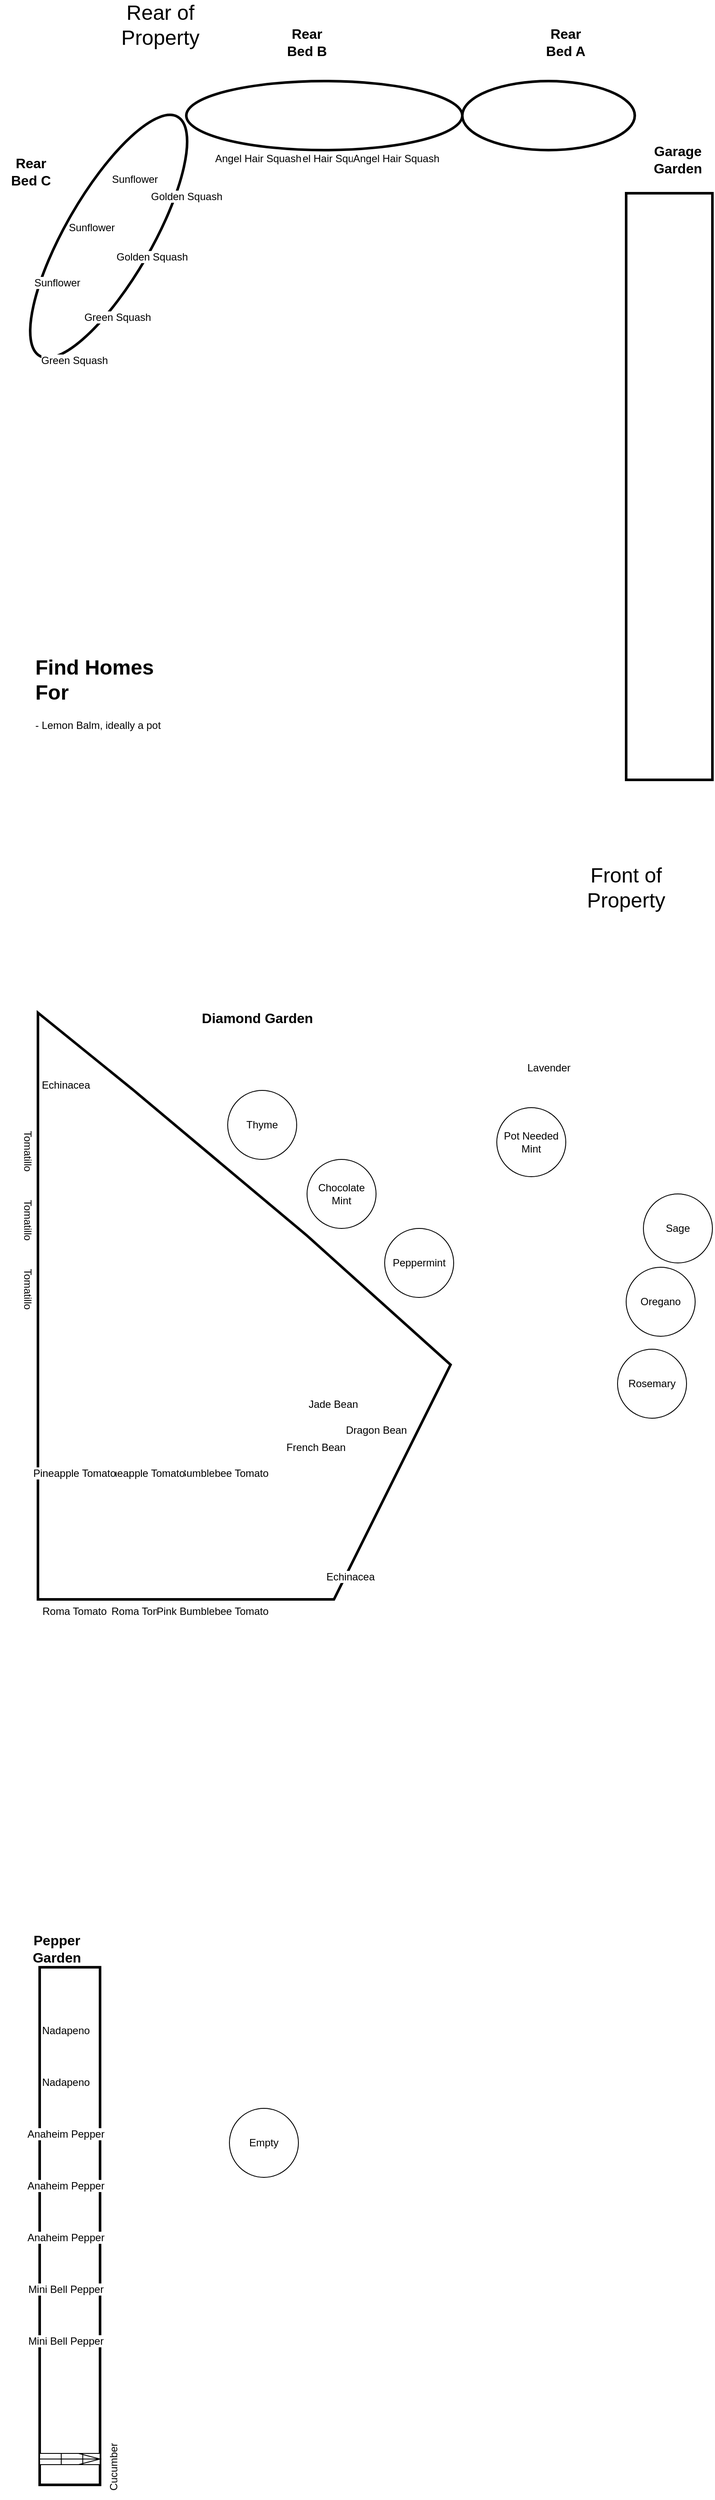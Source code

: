 <mxfile version="21.2.9" type="github">
  <diagram name="Page-1" id="4MP_wHTS5IgblKxHbQpP">
    <mxGraphModel dx="2085" dy="1739" grid="1" gridSize="10" guides="1" tooltips="1" connect="1" arrows="1" fold="1" page="1" pageScale="1" pageWidth="850" pageHeight="1100" math="0" shadow="0">
      <root>
        <mxCell id="0" />
        <mxCell id="1" parent="0" />
        <mxCell id="YDw4J4Mv-UTdzmyMiHi0-5" value="" style="rounded=0;whiteSpace=wrap;html=1;fillColor=none;strokeWidth=3;" parent="1" vertex="1">
          <mxGeometry x="-120" y="-860" width="100" height="680" as="geometry" />
        </mxCell>
        <mxCell id="YDw4J4Mv-UTdzmyMiHi0-13" value="&lt;div style=&quot;font-size: 24px;&quot;&gt;&lt;font style=&quot;font-size: 24px;&quot;&gt;Front of Property&lt;/font&gt;&lt;/div&gt;" style="text;html=1;strokeColor=none;fillColor=none;align=center;verticalAlign=middle;whiteSpace=wrap;rounded=0;movable=1;resizable=1;rotatable=1;deletable=1;editable=1;locked=0;connectable=1;" parent="1" vertex="1">
          <mxGeometry x="-150" y="-70" width="60" height="30" as="geometry" />
        </mxCell>
        <mxCell id="YDw4J4Mv-UTdzmyMiHi0-17" value="&lt;font style=&quot;font-size: 16px;&quot;&gt;&lt;b&gt;Garage Garden&lt;br&gt;&lt;/b&gt;&lt;/font&gt;" style="text;html=1;strokeColor=none;fillColor=none;align=center;verticalAlign=middle;whiteSpace=wrap;rounded=0;movable=1;resizable=1;rotatable=1;deletable=1;editable=1;locked=0;connectable=1;" parent="1" vertex="1">
          <mxGeometry x="-90" y="-914" width="60" height="30" as="geometry" />
        </mxCell>
        <mxCell id="iHK89jVl_XGPjr_3aYdO-12" value="Diamond Garden" style="group;fontStyle=1;fontSize=16;" vertex="1" connectable="0" parent="1">
          <mxGeometry x="-810" y="80" width="525" height="690" as="geometry" />
        </mxCell>
        <mxCell id="bcS_UFgCMEz7GKeuc2ld-8" value="" style="verticalLabelPosition=bottom;verticalAlign=top;html=1;shape=mxgraph.basic.polygon;polyCoords=[[0.21,0.13],[0.6,0.38],[0.92,0.6],[0.66,1],[0.48,1],[0.25,1],[0,1],[0,0]];polyline=0;movable=1;resizable=1;rotatable=1;deletable=1;editable=1;locked=0;connectable=1;gradientColor=none;fillColor=none;strokeWidth=3;container=0;" parent="iHK89jVl_XGPjr_3aYdO-12" vertex="1">
          <mxGeometry x="8" y="10" width="520" height="680" as="geometry" />
        </mxCell>
        <mxCell id="onrP9M23zTc9Jmrbzn4V-1" value="Roma Tomato" style="shape=image;html=1;verticalAlign=top;verticalLabelPosition=bottom;labelBackgroundColor=#ffffff;imageAspect=0;aspect=fixed;image=https://cdn1.iconfinder.com/data/icons/icons-for-a-site-1/64/advantage_eco_friendly-128.png;container=0;" parent="iHK89jVl_XGPjr_3aYdO-12" vertex="1">
          <mxGeometry x="10" y="610" width="80" height="80" as="geometry" />
        </mxCell>
        <mxCell id="onrP9M23zTc9Jmrbzn4V-4" value="&lt;div&gt;Pink Bumblebee Tomato&lt;/div&gt;" style="shape=image;html=1;verticalAlign=top;verticalLabelPosition=bottom;labelBackgroundColor=#ffffff;imageAspect=0;aspect=fixed;image=https://cdn1.iconfinder.com/data/icons/icons-for-a-site-1/64/advantage_eco_friendly-128.png;container=0;" parent="iHK89jVl_XGPjr_3aYdO-12" vertex="1">
          <mxGeometry x="170" y="450" width="80" height="80" as="geometry" />
        </mxCell>
        <mxCell id="onrP9M23zTc9Jmrbzn4V-5" value="&lt;div&gt;Pineapple Tomato&lt;/div&gt;" style="shape=image;html=1;verticalAlign=top;verticalLabelPosition=bottom;labelBackgroundColor=#ffffff;imageAspect=0;aspect=fixed;image=https://cdn1.iconfinder.com/data/icons/icons-for-a-site-1/64/advantage_eco_friendly-128.png;container=0;" parent="iHK89jVl_XGPjr_3aYdO-12" vertex="1">
          <mxGeometry x="90" y="450" width="80" height="80" as="geometry" />
        </mxCell>
        <mxCell id="onrP9M23zTc9Jmrbzn4V-6" value="Roma Tomato" style="shape=image;html=1;verticalAlign=top;verticalLabelPosition=bottom;labelBackgroundColor=#ffffff;imageAspect=0;aspect=fixed;image=https://cdn1.iconfinder.com/data/icons/icons-for-a-site-1/64/advantage_eco_friendly-128.png;container=0;" parent="iHK89jVl_XGPjr_3aYdO-12" vertex="1">
          <mxGeometry x="90" y="610" width="80" height="80" as="geometry" />
        </mxCell>
        <mxCell id="onrP9M23zTc9Jmrbzn4V-7" value="&lt;div&gt;Pink Bumblebee Tomato&lt;/div&gt;" style="shape=image;html=1;verticalAlign=top;verticalLabelPosition=bottom;labelBackgroundColor=#ffffff;imageAspect=0;aspect=fixed;image=https://cdn1.iconfinder.com/data/icons/icons-for-a-site-1/64/advantage_eco_friendly-128.png;container=0;" parent="iHK89jVl_XGPjr_3aYdO-12" vertex="1">
          <mxGeometry x="170" y="610" width="80" height="80" as="geometry" />
        </mxCell>
        <mxCell id="onrP9M23zTc9Jmrbzn4V-8" value="&lt;div&gt;Pineapple Tomato&lt;/div&gt;" style="shape=image;html=1;verticalAlign=top;verticalLabelPosition=bottom;labelBackgroundColor=#ffffff;imageAspect=0;aspect=fixed;image=https://cdn1.iconfinder.com/data/icons/icons-for-a-site-1/64/advantage_eco_friendly-128.png;container=0;" parent="iHK89jVl_XGPjr_3aYdO-12" vertex="1">
          <mxGeometry x="10" y="450" width="80" height="80" as="geometry" />
        </mxCell>
        <mxCell id="onrP9M23zTc9Jmrbzn4V-9" value="Tomatillo" style="shape=image;html=1;verticalAlign=top;verticalLabelPosition=bottom;labelBackgroundColor=#ffffff;imageAspect=0;image=https://cdn1.iconfinder.com/data/icons/icons-for-a-site-1/64/advantage_eco_friendly-128.png;rotation=90;container=0;" parent="iHK89jVl_XGPjr_3aYdO-12" vertex="1">
          <mxGeometry x="30" y="270" width="80" height="120" as="geometry" />
        </mxCell>
        <mxCell id="onrP9M23zTc9Jmrbzn4V-11" value="Tomatillo" style="shape=image;html=1;verticalAlign=top;verticalLabelPosition=bottom;labelBackgroundColor=#ffffff;imageAspect=0;image=https://cdn1.iconfinder.com/data/icons/icons-for-a-site-1/64/advantage_eco_friendly-128.png;rotation=90;container=0;" parent="iHK89jVl_XGPjr_3aYdO-12" vertex="1">
          <mxGeometry x="30" y="110" width="80" height="120" as="geometry" />
        </mxCell>
        <mxCell id="onrP9M23zTc9Jmrbzn4V-12" value="Tomatillo" style="shape=image;html=1;verticalAlign=top;verticalLabelPosition=bottom;labelBackgroundColor=#ffffff;imageAspect=0;image=https://cdn1.iconfinder.com/data/icons/icons-for-a-site-1/64/advantage_eco_friendly-128.png;rotation=90;container=0;" parent="iHK89jVl_XGPjr_3aYdO-12" vertex="1">
          <mxGeometry x="30" y="190" width="80" height="120" as="geometry" />
        </mxCell>
        <mxCell id="onrP9M23zTc9Jmrbzn4V-13" value="French Bean" style="shape=image;html=1;verticalAlign=top;verticalLabelPosition=bottom;labelBackgroundColor=#ffffff;imageAspect=0;aspect=fixed;image=https://cdn1.iconfinder.com/data/icons/icons-for-a-site-1/64/advantage_eco_friendly-128.png;container=0;" parent="iHK89jVl_XGPjr_3aYdO-12" vertex="1">
          <mxGeometry x="320" y="480" width="20" height="20" as="geometry" />
        </mxCell>
        <mxCell id="onrP9M23zTc9Jmrbzn4V-14" value="&lt;div&gt;Jade Bean&lt;/div&gt;" style="shape=image;html=1;verticalAlign=top;verticalLabelPosition=bottom;labelBackgroundColor=#ffffff;imageAspect=0;image=https://cdn1.iconfinder.com/data/icons/icons-for-a-site-1/64/advantage_eco_friendly-128.png;container=0;" parent="iHK89jVl_XGPjr_3aYdO-12" vertex="1">
          <mxGeometry x="340" y="430" width="20" height="20" as="geometry" />
        </mxCell>
        <mxCell id="onrP9M23zTc9Jmrbzn4V-15" value="Dragon Bean" style="shape=image;html=1;verticalAlign=top;verticalLabelPosition=bottom;labelBackgroundColor=#ffffff;imageAspect=0;aspect=fixed;image=https://cdn1.iconfinder.com/data/icons/icons-for-a-site-1/64/advantage_eco_friendly-128.png;container=0;" parent="iHK89jVl_XGPjr_3aYdO-12" vertex="1">
          <mxGeometry x="390" y="460" width="20" height="20" as="geometry" />
        </mxCell>
        <mxCell id="onrP9M23zTc9Jmrbzn4V-22" value="Echinacea" style="shape=image;html=1;verticalAlign=top;verticalLabelPosition=bottom;labelBackgroundColor=#ffffff;imageAspect=0;aspect=fixed;image=https://cdn1.iconfinder.com/data/icons/icons-for-a-site-1/64/advantage_eco_friendly-128.png;container=0;" parent="iHK89jVl_XGPjr_3aYdO-12" vertex="1">
          <mxGeometry x="330" y="570" width="80" height="80" as="geometry" />
        </mxCell>
        <mxCell id="onrP9M23zTc9Jmrbzn4V-23" value="Echinacea" style="shape=image;html=1;verticalAlign=top;verticalLabelPosition=bottom;labelBackgroundColor=#ffffff;imageAspect=0;aspect=fixed;image=https://cdn1.iconfinder.com/data/icons/icons-for-a-site-1/64/advantage_eco_friendly-128.png;container=0;" parent="iHK89jVl_XGPjr_3aYdO-12" vertex="1">
          <mxGeometry width="80" height="80" as="geometry" />
        </mxCell>
        <mxCell id="iHK89jVl_XGPjr_3aYdO-30" value="Peppermint" style="ellipse;whiteSpace=wrap;html=1;aspect=fixed;" vertex="1" parent="iHK89jVl_XGPjr_3aYdO-12">
          <mxGeometry x="410" y="260" width="80" height="80" as="geometry" />
        </mxCell>
        <mxCell id="iHK89jVl_XGPjr_3aYdO-29" value="Chocolate Mint" style="ellipse;whiteSpace=wrap;html=1;aspect=fixed;" vertex="1" parent="iHK89jVl_XGPjr_3aYdO-12">
          <mxGeometry x="320" y="180" width="80" height="80" as="geometry" />
        </mxCell>
        <mxCell id="iHK89jVl_XGPjr_3aYdO-28" value="Thyme" style="ellipse;whiteSpace=wrap;html=1;aspect=fixed;" vertex="1" parent="iHK89jVl_XGPjr_3aYdO-12">
          <mxGeometry x="228" y="100" width="80" height="80" as="geometry" />
        </mxCell>
        <mxCell id="iHK89jVl_XGPjr_3aYdO-13" value="" style="group" vertex="1" connectable="0" parent="1">
          <mxGeometry x="-843.301" y="-1070" width="733.301" height="423.564" as="geometry" />
        </mxCell>
        <mxCell id="bcS_UFgCMEz7GKeuc2ld-10" value="&lt;div style=&quot;font-size: 24px;&quot;&gt;&lt;font style=&quot;font-size: 24px;&quot;&gt;Rear of Property&lt;/font&gt;&lt;/div&gt;" style="text;html=1;strokeColor=none;fillColor=none;align=center;verticalAlign=middle;whiteSpace=wrap;rounded=0;movable=1;resizable=1;rotatable=1;deletable=1;editable=1;locked=0;connectable=1;" parent="iHK89jVl_XGPjr_3aYdO-13" vertex="1">
          <mxGeometry x="153.301" width="60" height="30" as="geometry" />
        </mxCell>
        <mxCell id="iHK89jVl_XGPjr_3aYdO-10" value="" style="group" vertex="1" connectable="0" parent="iHK89jVl_XGPjr_3aYdO-13">
          <mxGeometry y="20" width="733.301" height="403.564" as="geometry" />
        </mxCell>
        <mxCell id="YDw4J4Mv-UTdzmyMiHi0-7" value="" style="ellipse;whiteSpace=wrap;html=1;strokeColor=default;fillColor=none;strokeWidth=3;" parent="iHK89jVl_XGPjr_3aYdO-10" vertex="1">
          <mxGeometry x="533.301" y="60" width="200" height="80" as="geometry" />
        </mxCell>
        <mxCell id="YDw4J4Mv-UTdzmyMiHi0-8" value="" style="ellipse;whiteSpace=wrap;html=1;strokeColor=default;fillColor=none;strokeWidth=3;" parent="iHK89jVl_XGPjr_3aYdO-10" vertex="1">
          <mxGeometry x="213.301" y="60" width="320" height="80" as="geometry" />
        </mxCell>
        <mxCell id="YDw4J4Mv-UTdzmyMiHi0-12" value="" style="ellipse;whiteSpace=wrap;html=1;strokeColor=default;fillColor=none;strokeWidth=3;rotation=-60;" parent="iHK89jVl_XGPjr_3aYdO-10" vertex="1">
          <mxGeometry x="-36.699" y="190" width="320" height="100" as="geometry" />
        </mxCell>
        <mxCell id="YDw4J4Mv-UTdzmyMiHi0-18" value="&lt;font style=&quot;font-size: 16px;&quot;&gt;&lt;b&gt;Rear Bed A&lt;br&gt;&lt;/b&gt;&lt;/font&gt;" style="text;html=1;strokeColor=none;fillColor=none;align=center;verticalAlign=middle;whiteSpace=wrap;rounded=0;movable=1;resizable=1;rotatable=1;deletable=1;editable=1;locked=0;connectable=1;" parent="iHK89jVl_XGPjr_3aYdO-10" vertex="1">
          <mxGeometry x="623.301" width="60" height="30" as="geometry" />
        </mxCell>
        <mxCell id="YDw4J4Mv-UTdzmyMiHi0-19" value="&lt;font style=&quot;font-size: 16px;&quot;&gt;&lt;b&gt;Rear Bed B&lt;br&gt;&lt;/b&gt;&lt;/font&gt;" style="text;html=1;strokeColor=none;fillColor=none;align=center;verticalAlign=middle;whiteSpace=wrap;rounded=0;movable=1;resizable=1;rotatable=1;deletable=1;editable=1;locked=0;connectable=1;" parent="iHK89jVl_XGPjr_3aYdO-10" vertex="1">
          <mxGeometry x="323.301" width="60" height="30" as="geometry" />
        </mxCell>
        <mxCell id="YDw4J4Mv-UTdzmyMiHi0-20" value="&lt;font style=&quot;font-size: 16px;&quot;&gt;&lt;b&gt;Rear Bed C&lt;br&gt;&lt;/b&gt;&lt;/font&gt;" style="text;html=1;strokeColor=none;fillColor=none;align=center;verticalAlign=middle;whiteSpace=wrap;rounded=0;movable=1;resizable=1;rotatable=1;deletable=1;editable=1;locked=0;connectable=1;" parent="iHK89jVl_XGPjr_3aYdO-10" vertex="1">
          <mxGeometry x="3.301" y="150" width="60" height="30" as="geometry" />
        </mxCell>
        <mxCell id="iHK89jVl_XGPjr_3aYdO-1" value="Sunflower" style="shape=image;html=1;verticalAlign=top;verticalLabelPosition=bottom;labelBackgroundColor=#ffffff;imageAspect=0;aspect=fixed;image=https://cdn1.iconfinder.com/data/icons/icons-for-a-site-1/64/advantage_eco_friendly-128.png" vertex="1" parent="iHK89jVl_XGPjr_3aYdO-10">
          <mxGeometry x="23.301" y="200" width="80" height="80" as="geometry" />
        </mxCell>
        <mxCell id="iHK89jVl_XGPjr_3aYdO-4" value="Angel Hair Squash" style="shape=image;html=1;verticalAlign=top;verticalLabelPosition=bottom;labelBackgroundColor=#ffffff;imageAspect=0;aspect=fixed;image=https://cdn1.iconfinder.com/data/icons/icons-for-a-site-1/64/advantage_eco_friendly-128.png" vertex="1" parent="iHK89jVl_XGPjr_3aYdO-10">
          <mxGeometry x="336.301" y="56" width="80" height="80" as="geometry" />
        </mxCell>
        <mxCell id="iHK89jVl_XGPjr_3aYdO-5" value="Angel Hair Squash" style="shape=image;html=1;verticalAlign=top;verticalLabelPosition=bottom;labelBackgroundColor=#ffffff;imageAspect=0;aspect=fixed;image=https://cdn1.iconfinder.com/data/icons/icons-for-a-site-1/64/advantage_eco_friendly-128.png" vertex="1" parent="iHK89jVl_XGPjr_3aYdO-10">
          <mxGeometry x="416.301" y="56" width="80" height="80" as="geometry" />
        </mxCell>
        <mxCell id="iHK89jVl_XGPjr_3aYdO-6" value="Angel Hair Squash" style="shape=image;html=1;verticalAlign=top;verticalLabelPosition=bottom;labelBackgroundColor=#ffffff;imageAspect=0;aspect=fixed;image=https://cdn1.iconfinder.com/data/icons/icons-for-a-site-1/64/advantage_eco_friendly-128.png" vertex="1" parent="iHK89jVl_XGPjr_3aYdO-10">
          <mxGeometry x="256.301" y="56" width="80" height="80" as="geometry" />
        </mxCell>
        <mxCell id="onrP9M23zTc9Jmrbzn4V-16" value="Golden Squash" style="shape=image;html=1;verticalAlign=top;verticalLabelPosition=bottom;labelBackgroundColor=#ffffff;imageAspect=0;aspect=fixed;image=https://cdn1.iconfinder.com/data/icons/icons-for-a-site-1/64/advantage_eco_friendly-128.png;container=0;" parent="iHK89jVl_XGPjr_3aYdO-10" vertex="1">
          <mxGeometry x="173.301" y="100" width="80" height="80" as="geometry" />
        </mxCell>
        <mxCell id="onrP9M23zTc9Jmrbzn4V-17" value="Green Squash" style="shape=image;html=1;verticalAlign=top;verticalLabelPosition=bottom;labelBackgroundColor=#ffffff;imageAspect=0;aspect=fixed;image=https://cdn1.iconfinder.com/data/icons/icons-for-a-site-1/64/advantage_eco_friendly-128.png;container=0;" parent="iHK89jVl_XGPjr_3aYdO-10" vertex="1">
          <mxGeometry x="93.301" y="240" width="80" height="80" as="geometry" />
        </mxCell>
        <mxCell id="onrP9M23zTc9Jmrbzn4V-18" value="Green Squash" style="shape=image;html=1;verticalAlign=top;verticalLabelPosition=bottom;labelBackgroundColor=#ffffff;imageAspect=0;aspect=fixed;image=https://cdn1.iconfinder.com/data/icons/icons-for-a-site-1/64/advantage_eco_friendly-128.png;container=0;" parent="iHK89jVl_XGPjr_3aYdO-10" vertex="1">
          <mxGeometry x="43.301" y="290" width="80" height="80" as="geometry" />
        </mxCell>
        <mxCell id="onrP9M23zTc9Jmrbzn4V-19" value="Golden Squash" style="shape=image;html=1;verticalAlign=top;verticalLabelPosition=bottom;labelBackgroundColor=#ffffff;imageAspect=0;aspect=fixed;image=https://cdn1.iconfinder.com/data/icons/icons-for-a-site-1/64/advantage_eco_friendly-128.png;container=0;" parent="iHK89jVl_XGPjr_3aYdO-10" vertex="1">
          <mxGeometry x="133.301" y="170" width="80" height="80" as="geometry" />
        </mxCell>
        <mxCell id="iHK89jVl_XGPjr_3aYdO-8" value="Sunflower" style="shape=image;html=1;verticalAlign=top;verticalLabelPosition=bottom;labelBackgroundColor=#ffffff;imageAspect=0;aspect=fixed;image=https://cdn1.iconfinder.com/data/icons/icons-for-a-site-1/64/advantage_eco_friendly-128.png" vertex="1" parent="iHK89jVl_XGPjr_3aYdO-10">
          <mxGeometry x="63.301" y="136" width="80" height="80" as="geometry" />
        </mxCell>
        <mxCell id="iHK89jVl_XGPjr_3aYdO-9" value="Sunflower" style="shape=image;html=1;verticalAlign=top;verticalLabelPosition=bottom;labelBackgroundColor=#ffffff;imageAspect=0;aspect=fixed;image=https://cdn1.iconfinder.com/data/icons/icons-for-a-site-1/64/advantage_eco_friendly-128.png" vertex="1" parent="iHK89jVl_XGPjr_3aYdO-10">
          <mxGeometry x="113.301" y="80" width="80" height="80" as="geometry" />
        </mxCell>
        <mxCell id="iHK89jVl_XGPjr_3aYdO-27" value="" style="group" vertex="1" connectable="0" parent="1">
          <mxGeometry x="-810" y="1160" width="117" height="652.72" as="geometry" />
        </mxCell>
        <mxCell id="YDw4J4Mv-UTdzmyMiHi0-2" value="" style="rounded=0;whiteSpace=wrap;html=1;fillColor=none;strokeWidth=3;container=0;" parent="iHK89jVl_XGPjr_3aYdO-27" vertex="1">
          <mxGeometry x="10" y="36.44" width="70" height="600" as="geometry" />
        </mxCell>
        <mxCell id="YDw4J4Mv-UTdzmyMiHi0-16" value="&lt;font style=&quot;font-size: 16px;&quot;&gt;&lt;b&gt;Pepper Garden&lt;br&gt;&lt;/b&gt;&lt;/font&gt;" style="text;html=1;strokeColor=none;fillColor=none;align=center;verticalAlign=middle;whiteSpace=wrap;rounded=0;movable=1;resizable=1;rotatable=1;deletable=1;editable=1;locked=0;connectable=1;container=0;" parent="iHK89jVl_XGPjr_3aYdO-27" vertex="1">
          <mxGeometry width="60" height="30" as="geometry" />
        </mxCell>
        <mxCell id="iHK89jVl_XGPjr_3aYdO-16" value="Nadapeno" style="shape=image;html=1;verticalAlign=top;verticalLabelPosition=bottom;labelBackgroundColor=#ffffff;imageAspect=0;image=https://cdn4.iconfinder.com/data/icons/fruits-and-veggies-2/280/fruits-and-veggies-icons_chilli-pepper-128.png;aspect=fixed;container=0;" vertex="1" parent="iHK89jVl_XGPjr_3aYdO-27">
          <mxGeometry x="10" y="36.44" width="60" height="60" as="geometry" />
        </mxCell>
        <mxCell id="iHK89jVl_XGPjr_3aYdO-18" value="Mini Bell Pepper" style="shape=image;html=1;verticalAlign=top;verticalLabelPosition=bottom;labelBackgroundColor=#ffffff;imageAspect=0;image=https://cdn2.iconfinder.com/data/icons/free-outline-fruit-by-ibrahim-studio/100/Pepper-128.png;container=0;" vertex="1" parent="iHK89jVl_XGPjr_3aYdO-27">
          <mxGeometry x="10" y="336.44" width="60" height="60" as="geometry" />
        </mxCell>
        <mxCell id="iHK89jVl_XGPjr_3aYdO-20" value="Anaheim Pepper" style="shape=image;html=1;verticalAlign=top;verticalLabelPosition=bottom;labelBackgroundColor=#ffffff;imageAspect=0;image=https://cdn2.iconfinder.com/data/icons/free-outline-fruit-by-ibrahim-studio/100/Pepper-128.png;container=0;" vertex="1" parent="iHK89jVl_XGPjr_3aYdO-27">
          <mxGeometry x="10" y="216.44" width="60" height="60" as="geometry" />
        </mxCell>
        <mxCell id="iHK89jVl_XGPjr_3aYdO-21" value="Anaheim Pepper" style="shape=image;html=1;verticalAlign=top;verticalLabelPosition=bottom;labelBackgroundColor=#ffffff;imageAspect=0;image=https://cdn2.iconfinder.com/data/icons/free-outline-fruit-by-ibrahim-studio/100/Pepper-128.png;container=0;" vertex="1" parent="iHK89jVl_XGPjr_3aYdO-27">
          <mxGeometry x="10" y="276.44" width="60" height="60" as="geometry" />
        </mxCell>
        <mxCell id="iHK89jVl_XGPjr_3aYdO-22" value="Nadapeno" style="shape=image;html=1;verticalAlign=top;verticalLabelPosition=bottom;labelBackgroundColor=#ffffff;imageAspect=0;image=https://cdn4.iconfinder.com/data/icons/fruits-and-veggies-2/280/fruits-and-veggies-icons_chilli-pepper-128.png;aspect=fixed;container=0;" vertex="1" parent="iHK89jVl_XGPjr_3aYdO-27">
          <mxGeometry x="10" y="96.44" width="60" height="60" as="geometry" />
        </mxCell>
        <mxCell id="iHK89jVl_XGPjr_3aYdO-24" value="Anaheim Pepper" style="shape=image;html=1;verticalAlign=top;verticalLabelPosition=bottom;labelBackgroundColor=#ffffff;imageAspect=0;image=https://cdn2.iconfinder.com/data/icons/free-outline-fruit-by-ibrahim-studio/100/Pepper-128.png;container=0;" vertex="1" parent="iHK89jVl_XGPjr_3aYdO-27">
          <mxGeometry x="10" y="156.44" width="60" height="60" as="geometry" />
        </mxCell>
        <mxCell id="iHK89jVl_XGPjr_3aYdO-23" value="Mini Bell Pepper" style="shape=image;html=1;verticalAlign=top;verticalLabelPosition=bottom;labelBackgroundColor=#ffffff;imageAspect=0;image=https://cdn2.iconfinder.com/data/icons/free-outline-fruit-by-ibrahim-studio/100/Pepper-128.png;container=0;" vertex="1" parent="iHK89jVl_XGPjr_3aYdO-27">
          <mxGeometry x="10" y="396.44" width="60" height="60" as="geometry" />
        </mxCell>
        <mxCell id="iHK89jVl_XGPjr_3aYdO-39" value="Cucumber" style="shape=image;html=1;verticalAlign=top;verticalLabelPosition=bottom;labelBackgroundColor=#ffffff;imageAspect=0;image=https://cdn4.iconfinder.com/data/icons/fruits-and-veggies-2/272/fruits-and-veggies-icons_cucumber-128.png;rotation=-90;" vertex="1" parent="iHK89jVl_XGPjr_3aYdO-27">
          <mxGeometry x="26.28" y="580.16" width="40" height="72.56" as="geometry" />
        </mxCell>
        <mxCell id="iHK89jVl_XGPjr_3aYdO-40" value="" style="verticalLabelPosition=bottom;html=1;verticalAlign=top;align=center;shape=mxgraph.floorplan.stairs;" vertex="1" parent="iHK89jVl_XGPjr_3aYdO-27">
          <mxGeometry x="10" y="600" width="70" height="13" as="geometry" />
        </mxCell>
        <mxCell id="iHK89jVl_XGPjr_3aYdO-32" value="Lavender" style="shape=image;html=1;verticalAlign=top;verticalLabelPosition=bottom;labelBackgroundColor=#ffffff;imageAspect=0;aspect=fixed;image=https://cdn1.iconfinder.com/data/icons/icons-for-a-site-1/64/advantage_eco_friendly-128.png;container=0;" vertex="1" parent="1">
          <mxGeometry x="-240" y="80" width="60" height="60" as="geometry" />
        </mxCell>
        <mxCell id="iHK89jVl_XGPjr_3aYdO-33" value="&lt;div&gt;Pot Needed&lt;br&gt;&lt;/div&gt;&lt;div&gt;Mint&lt;/div&gt;" style="ellipse;whiteSpace=wrap;html=1;aspect=fixed;" vertex="1" parent="1">
          <mxGeometry x="-270" y="200" width="80" height="80" as="geometry" />
        </mxCell>
        <mxCell id="iHK89jVl_XGPjr_3aYdO-34" value="Empty" style="ellipse;whiteSpace=wrap;html=1;aspect=fixed;" vertex="1" parent="1">
          <mxGeometry x="-580" y="1360" width="80" height="80" as="geometry" />
        </mxCell>
        <mxCell id="iHK89jVl_XGPjr_3aYdO-35" value="Sage" style="ellipse;whiteSpace=wrap;html=1;aspect=fixed;" vertex="1" parent="1">
          <mxGeometry x="-100" y="300" width="80" height="80" as="geometry" />
        </mxCell>
        <mxCell id="iHK89jVl_XGPjr_3aYdO-36" value="Oregano" style="ellipse;whiteSpace=wrap;html=1;aspect=fixed;" vertex="1" parent="1">
          <mxGeometry x="-120" y="385" width="80" height="80" as="geometry" />
        </mxCell>
        <mxCell id="iHK89jVl_XGPjr_3aYdO-37" value="Rosemary" style="ellipse;whiteSpace=wrap;html=1;aspect=fixed;" vertex="1" parent="1">
          <mxGeometry x="-130" y="480" width="80" height="80" as="geometry" />
        </mxCell>
        <mxCell id="iHK89jVl_XGPjr_3aYdO-38" value="&lt;h1&gt;Find Homes For&lt;br&gt;&lt;/h1&gt;&lt;p&gt;- Lemon Balm, ideally a pot&lt;br&gt;&lt;/p&gt;" style="text;html=1;strokeColor=none;fillColor=none;spacing=5;spacingTop=-20;whiteSpace=wrap;overflow=hidden;rounded=0;" vertex="1" parent="1">
          <mxGeometry x="-810" y="-330" width="190" height="120" as="geometry" />
        </mxCell>
      </root>
    </mxGraphModel>
  </diagram>
</mxfile>
